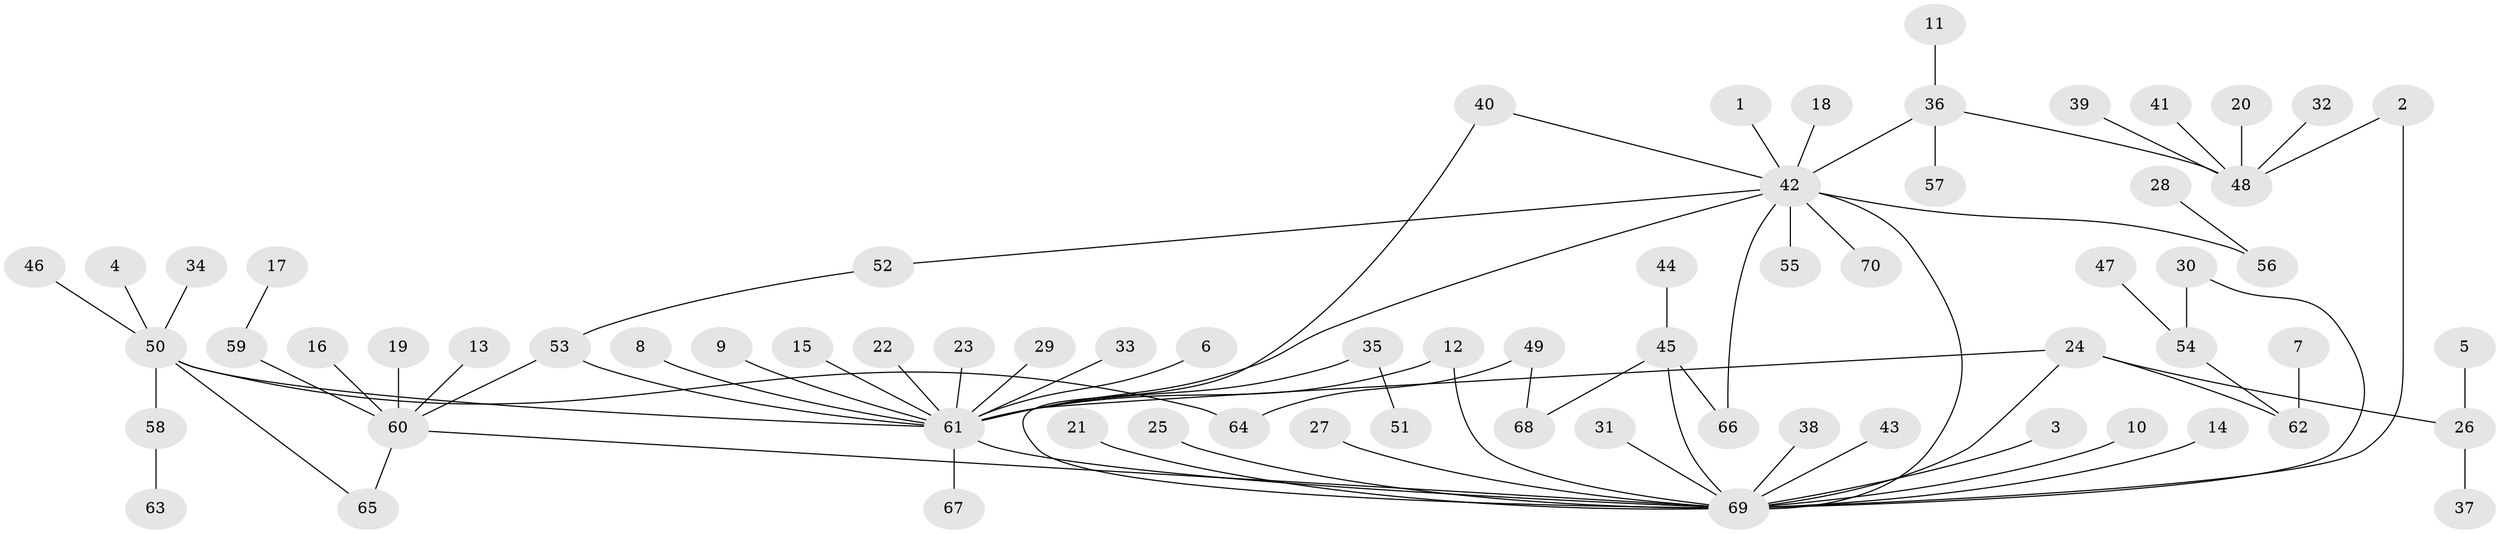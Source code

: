// original degree distribution, {18: 0.007194244604316547, 2: 0.18705035971223022, 3: 0.050359712230215826, 10: 0.014388489208633094, 14: 0.007194244604316547, 21: 0.007194244604316547, 1: 0.6258992805755396, 4: 0.05755395683453238, 6: 0.014388489208633094, 8: 0.007194244604316547, 5: 0.02158273381294964}
// Generated by graph-tools (version 1.1) at 2025/36/03/04/25 23:36:53]
// undirected, 70 vertices, 80 edges
graph export_dot {
  node [color=gray90,style=filled];
  1;
  2;
  3;
  4;
  5;
  6;
  7;
  8;
  9;
  10;
  11;
  12;
  13;
  14;
  15;
  16;
  17;
  18;
  19;
  20;
  21;
  22;
  23;
  24;
  25;
  26;
  27;
  28;
  29;
  30;
  31;
  32;
  33;
  34;
  35;
  36;
  37;
  38;
  39;
  40;
  41;
  42;
  43;
  44;
  45;
  46;
  47;
  48;
  49;
  50;
  51;
  52;
  53;
  54;
  55;
  56;
  57;
  58;
  59;
  60;
  61;
  62;
  63;
  64;
  65;
  66;
  67;
  68;
  69;
  70;
  1 -- 42 [weight=1.0];
  2 -- 48 [weight=1.0];
  2 -- 69 [weight=1.0];
  3 -- 69 [weight=1.0];
  4 -- 50 [weight=1.0];
  5 -- 26 [weight=1.0];
  6 -- 61 [weight=1.0];
  7 -- 62 [weight=1.0];
  8 -- 61 [weight=1.0];
  9 -- 61 [weight=1.0];
  10 -- 69 [weight=1.0];
  11 -- 36 [weight=1.0];
  12 -- 61 [weight=1.0];
  12 -- 69 [weight=1.0];
  13 -- 60 [weight=1.0];
  14 -- 69 [weight=1.0];
  15 -- 61 [weight=1.0];
  16 -- 60 [weight=1.0];
  17 -- 59 [weight=1.0];
  18 -- 42 [weight=1.0];
  19 -- 60 [weight=1.0];
  20 -- 48 [weight=1.0];
  21 -- 69 [weight=1.0];
  22 -- 61 [weight=1.0];
  23 -- 61 [weight=1.0];
  24 -- 26 [weight=1.0];
  24 -- 61 [weight=1.0];
  24 -- 62 [weight=1.0];
  24 -- 69 [weight=1.0];
  25 -- 69 [weight=1.0];
  26 -- 37 [weight=1.0];
  27 -- 69 [weight=1.0];
  28 -- 56 [weight=1.0];
  29 -- 61 [weight=1.0];
  30 -- 54 [weight=1.0];
  30 -- 69 [weight=1.0];
  31 -- 69 [weight=1.0];
  32 -- 48 [weight=1.0];
  33 -- 61 [weight=1.0];
  34 -- 50 [weight=1.0];
  35 -- 51 [weight=1.0];
  35 -- 61 [weight=1.0];
  36 -- 42 [weight=1.0];
  36 -- 48 [weight=1.0];
  36 -- 57 [weight=1.0];
  38 -- 69 [weight=1.0];
  39 -- 48 [weight=1.0];
  40 -- 42 [weight=1.0];
  40 -- 69 [weight=1.0];
  41 -- 48 [weight=1.0];
  42 -- 52 [weight=1.0];
  42 -- 55 [weight=1.0];
  42 -- 56 [weight=1.0];
  42 -- 61 [weight=1.0];
  42 -- 66 [weight=1.0];
  42 -- 69 [weight=1.0];
  42 -- 70 [weight=1.0];
  43 -- 69 [weight=1.0];
  44 -- 45 [weight=1.0];
  45 -- 66 [weight=1.0];
  45 -- 68 [weight=1.0];
  45 -- 69 [weight=1.0];
  46 -- 50 [weight=1.0];
  47 -- 54 [weight=1.0];
  49 -- 64 [weight=1.0];
  49 -- 68 [weight=1.0];
  50 -- 58 [weight=1.0];
  50 -- 61 [weight=1.0];
  50 -- 64 [weight=1.0];
  50 -- 65 [weight=1.0];
  52 -- 53 [weight=1.0];
  53 -- 60 [weight=1.0];
  53 -- 61 [weight=1.0];
  54 -- 62 [weight=1.0];
  58 -- 63 [weight=1.0];
  59 -- 60 [weight=1.0];
  60 -- 65 [weight=1.0];
  60 -- 69 [weight=1.0];
  61 -- 67 [weight=1.0];
  61 -- 69 [weight=1.0];
}
